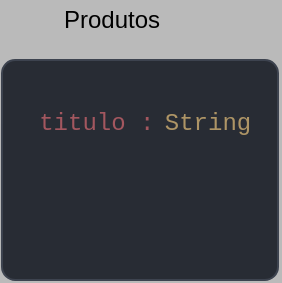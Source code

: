 <mxfile version="14.2.4" type="embed">
    <diagram id="olqbIvnXWlMZ5EqWVkyn" name="Page-1">
        <mxGraphModel dx="647" dy="342" grid="0" gridSize="10" guides="1" tooltips="1" connect="1" arrows="1" fold="1" page="1" pageScale="1" pageWidth="827" pageHeight="1169" background="#BABABA" math="0" shadow="0">
            <root>
                <mxCell id="0"/>
                <mxCell id="1" parent="0"/>
                <mxCell id="2" value="" style="rounded=1;whiteSpace=wrap;html=1;shadow=0;arcSize=6;gradientDirection=east;fillColor=#282c34;strokeColor=#3D434F;" vertex="1" parent="1">
                    <mxGeometry x="30" y="80" width="138" height="110" as="geometry"/>
                </mxCell>
                <mxCell id="3" value="Produtos" style="text;html=1;strokeColor=none;fillColor=none;align=center;verticalAlign=middle;whiteSpace=wrap;rounded=0;fontColor=#000000;" vertex="1" parent="1">
                    <mxGeometry x="65" y="50" width="40" height="20" as="geometry"/>
                </mxCell>
                <mxCell id="6" value="titulo :&amp;nbsp;" style="text;html=1;strokeColor=none;fillColor=none;align=center;verticalAlign=middle;whiteSpace=wrap;rounded=0;fontColor=#a3575f;fontSize=12;fontFamily=Courier New;" vertex="1" parent="1">
                    <mxGeometry x="45" y="100" width="72" height="23" as="geometry"/>
                </mxCell>
                <mxCell id="7" value="String" style="text;html=1;strokeColor=none;fillColor=none;align=center;verticalAlign=middle;whiteSpace=wrap;rounded=0;fontSize=12;fontFamily=Courier New;fontColor=#AE9566;" vertex="1" parent="1">
                    <mxGeometry x="97" y="100.5" width="72" height="23" as="geometry"/>
                </mxCell>
            </root>
        </mxGraphModel>
    </diagram>
</mxfile>